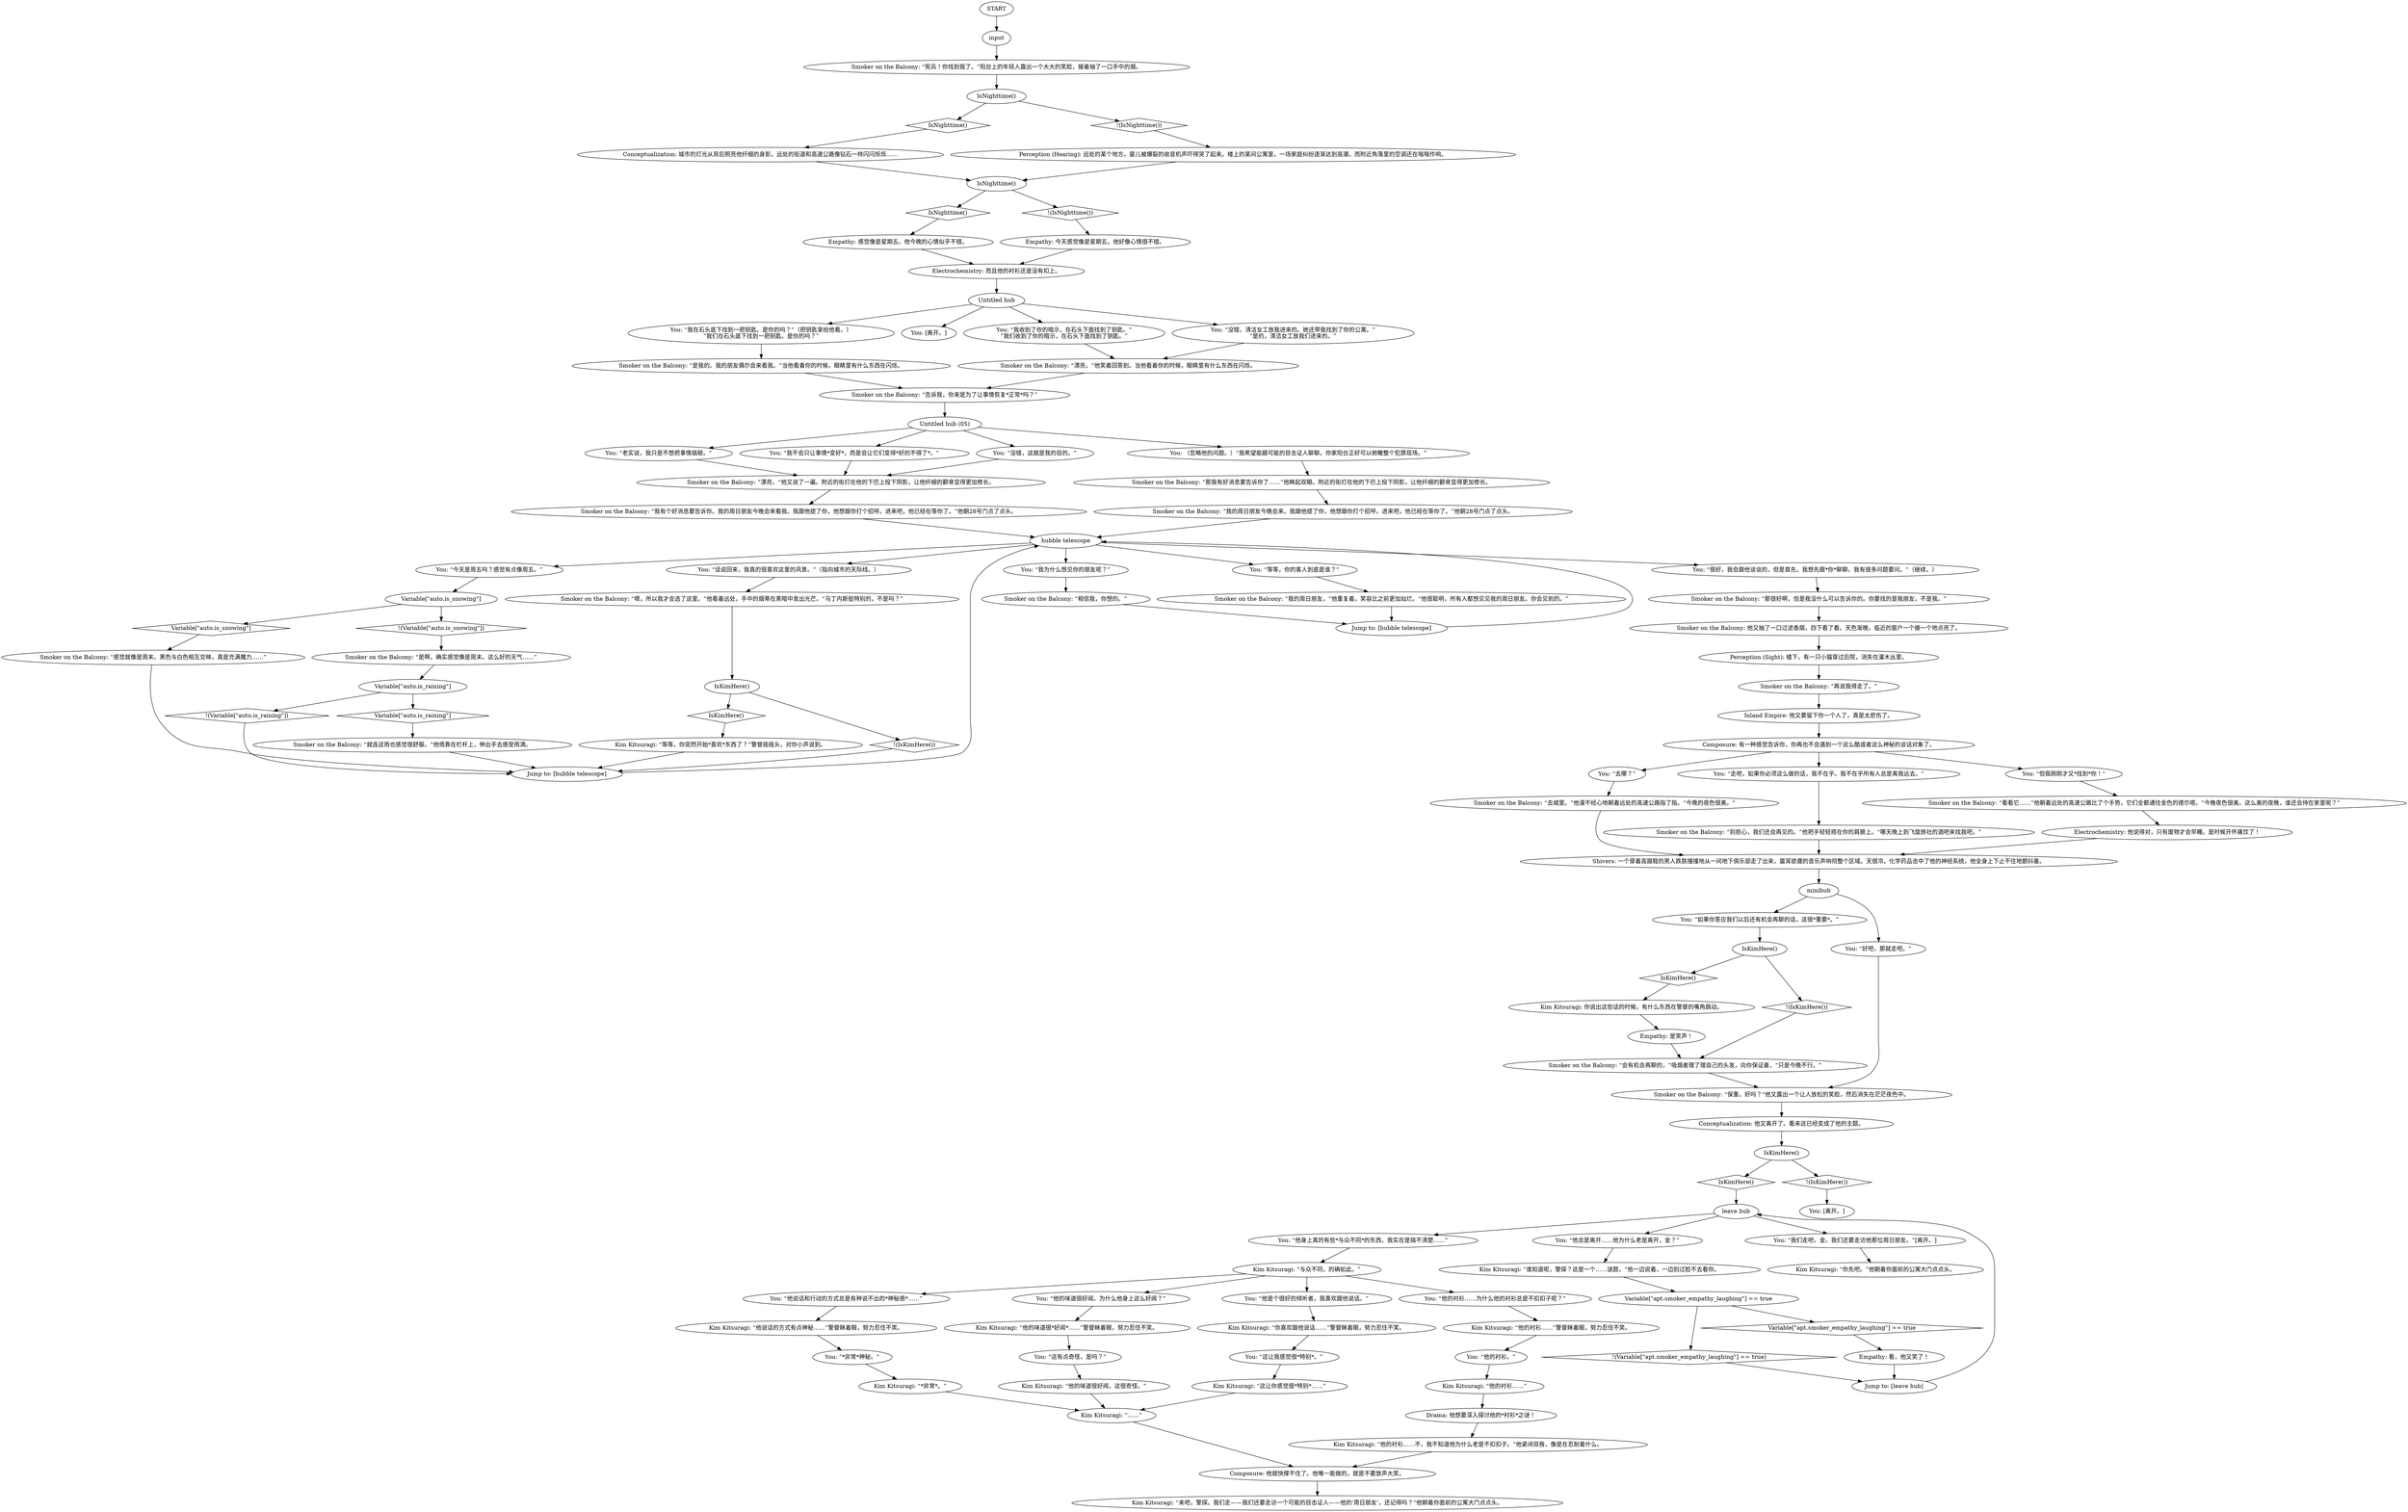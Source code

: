 # APT / SMOKER ON THE BALCONY
# Second meeting with the smoker on the balcony -- he's standing right in front of his apartment door, smoking.
# ==================================================
digraph G {
	  0 [label="START"];
	  1 [label="input"];
	  2 [label="You: “没错，这就是我的目的。”"];
	  3 [label="Smoker on the Balcony: “我有个好消息要告诉你。我的周日朋友今晚会来看我。我跟他提了你，他想跟你打个招呼。进来吧，他已经在等你了。”他朝28号门点了点头。"];
	  4 [label="You: “我在石头底下找到一把钥匙。是你的吗？”（把钥匙拿给他看。）\n“我们在石头底下找到一把钥匙。是你的吗？”"];
	  5 [label="hubble telescope"];
	  6 [label="You: “这让我感觉很*特别*。”"];
	  7 [label="You: “*非常*神秘。”"];
	  8 [label="Conceptualization: 城市的灯光从背后照亮他纤细的身影，远处的街道和高速公路像钻石一样闪闪烁烁……"];
	  9 [label="You: “话说回来，我真的很喜欢这里的风景。”（指向城市的天际线。）"];
	  10 [label="IsNighttime()"];
	  11 [label="IsNighttime()", shape=diamond];
	  12 [label="!(IsNighttime())", shape=diamond];
	  13 [label="Jump to: [leave hub]"];
	  14 [label="Electrochemistry: 他说得对，只有废物才会早睡。是时候开怀痛饮了！"];
	  15 [label="Variable[\"auto.is_snowing\"]"];
	  16 [label="Variable[\"auto.is_snowing\"]", shape=diamond];
	  17 [label="!(Variable[\"auto.is_snowing\"])", shape=diamond];
	  18 [label="Smoker on the Balcony: “是我的。我的朋友偶尔会来看我。”当他看着你的时候，眼睛里有什么东西在闪烁。"];
	  19 [label="Empathy: 感觉像是星期五。他今晚的心情似乎不错。"];
	  20 [label="Kim Kitsuragi: “他的衬衫……”警督眯着眼，努力忍住不笑。"];
	  21 [label="Kim Kitsuragi: “……”"];
	  22 [label="You: “今天是周五吗？感觉有点像周五。”"];
	  23 [label="Smoker on the Balcony: “那很好啊，但是我没什么可以告诉你的。你要找的是我朋友，不是我。”"];
	  24 [label="Smoker on the Balcony: “宪兵！你找到我了。”阳台上的年轻人露出一个大大的笑脸，接着抽了一口手中的烟。"];
	  25 [label="Smoker on the Balcony: “漂亮，”他笑着回答到。当他看着你的时候，眼睛里有什么东西在闪烁。"];
	  26 [label="You: “他身上真的有些*与众不同*的东西，我实在是搞不清楚……”"];
	  27 [label="You: “但我刚刚才又*找到*你！”"];
	  28 [label="Smoker on the Balcony: “嗯，所以我才会选了这里。”他看着远处，手中的烟蒂在黑暗中发出光芒。“马丁内斯挺特别的，不是吗？”"];
	  29 [label="Empathy: 是笑声！"];
	  30 [label="Smoker on the Balcony: “是啊，确实感觉像是周末。这么好的天气……”"];
	  31 [label="Kim Kitsuragi: “等等，你突然开始*喜欢*东西了？”警督摇摇头，对你小声说到。"];
	  32 [label="Smoker on the Balcony: “我的周日朋友，”他重复着，笑容比之前更加灿烂。“他很聪明，所有人都想见见我的周日朋友。你会见到的。”"];
	  33 [label="You: “他说话和行动的方式总是有种说不出的*神秘感*……”"];
	  34 [label="You: “老实说，我只是不想把事情搞砸。”"];
	  35 [label="Smoker on the Balcony: “漂亮，”他又说了一遍。附近的街灯在他的下巴上投下阴影，让他纤细的颧骨显得更加修长。"];
	  36 [label="Kim Kitsuragi: “他的衬衫……”"];
	  37 [label="You: [离开。]"];
	  38 [label="Smoker on the Balcony: “会有机会再聊的，”吸烟者理了理自己的头发，向你保证着，“只是今晚不行。”"];
	  39 [label="Smoker on the Balcony: “相信我，你想的。”"];
	  40 [label="Variable[\"apt.smoker_empathy_laughing\"] == true"];
	  41 [label="Variable[\"apt.smoker_empathy_laughing\"] == true", shape=diamond];
	  42 [label="!(Variable[\"apt.smoker_empathy_laughing\"] == true)", shape=diamond];
	  43 [label="Kim Kitsuragi: “与众不同，的确如此。”"];
	  44 [label="You: “他的衬衫……为什么他的衬衫总是不扣扣子呢？”"];
	  45 [label="Kim Kitsuragi: “你先吧。”他朝着你面前的公寓大门点点头。"];
	  47 [label="Kim Kitsuragi: “*非常*。”"];
	  48 [label="Kim Kitsuragi: “谁知道呢，警探？这是一个……谜题，”他一边说着，一边别过脸不去看你。"];
	  49 [label="Smoker on the Balcony: “看看它……”他朝着远处的高速公路比了个手势，它们全都通往金色的德尔塔。“今晚夜色很美。这么美的夜晚，谁还会待在家里呢？”"];
	  50 [label="IsKimHere()"];
	  51 [label="IsKimHere()", shape=diamond];
	  52 [label="!(IsKimHere())", shape=diamond];
	  53 [label="You: “我不会只让事情*变好*，而是会让它们变得*好的不得了*。”"];
	  54 [label="Smoker on the Balcony: “那我有好消息要告诉你了……”他眯起双眼。附近的街灯在他的下巴上投下阴影，让他纤细的颧骨显得更加修长。"];
	  55 [label="Smoker on the Balcony: “保重，好吗？”他又露出一个让人放松的笑脸，然后消失在茫茫夜色中。"];
	  56 [label="Kim Kitsuragi: “他的味道很*好闻*……”警督眯着眼，努力忍住不笑。"];
	  57 [label="Jump to: [hubble telescope]"];
	  58 [label="IsKimHere()"];
	  59 [label="IsKimHere()", shape=diamond];
	  60 [label="!(IsKimHere())", shape=diamond];
	  61 [label="Smoker on the Balcony: “再说我得走了。”"];
	  62 [label="You: “去哪？”"];
	  63 [label="You: “他的味道很好闻。为什么他身上这么好闻？”"];
	  64 [label="Kim Kitsuragi: “来吧，警探。我们走——我们还要走访一个可能的目击证人——他的‘周日朋友’，还记得吗？”他朝着你面前的公寓大门点点头。"];
	  65 [label="Kim Kitsuragi: “他的衬衫……不，我不知道他为什么老是不扣扣子。”他紧闭双唇，像是在忍耐着什么。"];
	  66 [label="Empathy: 今天感觉像是星期五。他好像心情很不错。"];
	  67 [label="You: “很好，我会跟他谈谈的，但是首先，我想先跟*你*聊聊。我有很多问题要问。”（继续。）"];
	  68 [label="Perception (Hearing): 远处的某个地方，婴儿被爆裂的收音机声吓得哭了起来。楼上的某间公寓里，一场家庭纠纷逐渐达到高潮，而附近角落里的空调还在嗡嗡作响。"];
	  69 [label="leave hub"];
	  70 [label="Jump to: [hubble telescope]"];
	  71 [label="Composure: 他就快撑不住了。他唯一能做的，就是不要放声大笑。"];
	  72 [label="You: “如果你答应我们以后还有机会再聊的话，这很*重要*。”"];
	  73 [label="Drama: 他想要深入探讨他的*衬衫*之谜！"];
	  74 [label="Untitled hub"];
	  75 [label="IsKimHere()"];
	  76 [label="IsKimHere()", shape=diamond];
	  77 [label="!(IsKimHere())", shape=diamond];
	  78 [label="minihub"];
	  79 [label="Smoker on the Balcony: “别担心，我们还会再见的。”他把手轻轻搭在你的肩膀上。“哪天晚上到飞旋旅社的酒吧来找我吧。”"];
	  80 [label="You: “我为什么想见你的朋友呢？”"];
	  81 [label="Smoker on the Balcony: “告诉我，你来是为了让事情恢复*正常*吗？”"];
	  82 [label="Conceptualization: 他又离开了。看来这已经变成了他的主题。"];
	  83 [label="You: “我们走吧，金。我们还要走访他那位周日朋友。”[离开。]"];
	  84 [label="Empathy: 看，他又笑了！"];
	  85 [label="Smoker on the Balcony: “就连这雨也感觉很舒服。”他倚靠在栏杆上，伸出手去感受雨滴。"];
	  86 [label="IsNighttime()"];
	  87 [label="IsNighttime()", shape=diamond];
	  88 [label="!(IsNighttime())", shape=diamond];
	  89 [label="Smoker on the Balcony: “去城里。”他漫不经心地朝着远处的高速公路指了指。“今晚的夜色很美。”"];
	  90 [label="Shivers: 一个穿着高跟鞋的男人跌跌撞撞地从一间地下俱乐部走了出来，震耳欲聋的音乐声响彻整个区域。天很冷，化学药品击中了他的神经系统，他全身上下止不住地颤抖着。"];
	  91 [label="Kim Kitsuragi: “他说话的方式有点神秘……”警督眯着眼，努力忍住不笑。"];
	  92 [label="You: [离开。]"];
	  93 [label="You: “好吧，那就走吧。”"];
	  94 [label="Smoker on the Balcony: 他又抽了一口过滤香烟，四下看了看。天色渐晚，临近的窗户一个接一个地点亮了。"];
	  95 [label="Untitled hub (05)"];
	  96 [label="You: “他是个很好的倾听者，我喜欢跟他说话。”"];
	  97 [label="You: “他总是离开……他为什么老是离开，金？”"];
	  98 [label="Kim Kitsuragi: 你说出这些话的时候，有什么东西在警督的嘴角跳动。"];
	  99 [label="You: “我收到了你的暗示，在石头下面找到了钥匙。”\n“我们收到了你的暗示，在石头下面找到了钥匙。”"];
	  100 [label="You: “等等，你的客人到底是谁？”"];
	  101 [label="You: “没错，清洁女工放我进来的。她还带我找到了你的公寓。”\n“是的，清洁女工放我们进来的。”"];
	  102 [label="Electrochemistry: 而且他的衬衫还是没有扣上。"];
	  103 [label="You: “走吧，如果你必须这么做的话，我不在乎。我不在乎所有人总是离我远去。”"];
	  104 [label="Composure: 有一种感觉告诉你，你再也不会遇到一个这么酷或者这么神秘的谈话对象了。"];
	  105 [label="Smoker on the Balcony: “我的周日朋友今晚会来。我跟他提了你，他想跟你打个招呼。进来吧，他已经在等你了。”他朝28号门点了点头。"];
	  106 [label="Kim Kitsuragi: “你喜欢跟他说话……”警督眯着眼，努力忍住不笑。"];
	  107 [label="Kim Kitsuragi: “他的味道很好闻，这很奇怪。”"];
	  108 [label="Inland Empire: 他又要留下你一个人了，真是太悲伤了。"];
	  109 [label="You: （忽略他的问题。）“我希望能跟可能的目击证人聊聊。你家阳台正好可以俯瞰整个犯罪现场。”"];
	  110 [label="Variable[\"auto.is_raining\"]"];
	  111 [label="Variable[\"auto.is_raining\"]", shape=diamond];
	  112 [label="!(Variable[\"auto.is_raining\"])", shape=diamond];
	  113 [label="You: “他的衬衫。”"];
	  114 [label="Kim Kitsuragi: “这让你感觉很*特别*……”"];
	  115 [label="You: “这有点奇怪，是吗？”"];
	  116 [label="Perception (Sight): 楼下，有一只小猫穿过后院，消失在灌木丛里。"];
	  117 [label="Smoker on the Balcony: “感觉就像是周末。黑色与白色相互交映，真是充满魔力……”"];
	  0 -> 1
	  1 -> 24
	  2 -> 35
	  3 -> 5
	  4 -> 18
	  5 -> 67
	  5 -> 100
	  5 -> 9
	  5 -> 80
	  5 -> 22
	  6 -> 114
	  7 -> 47
	  8 -> 10
	  9 -> 28
	  10 -> 11
	  10 -> 12
	  11 -> 19
	  12 -> 66
	  13 -> 69
	  14 -> 90
	  15 -> 16
	  15 -> 17
	  16 -> 117
	  17 -> 30
	  18 -> 81
	  19 -> 102
	  20 -> 113
	  21 -> 71
	  22 -> 15
	  23 -> 94
	  24 -> 86
	  25 -> 81
	  26 -> 43
	  27 -> 49
	  28 -> 58
	  29 -> 38
	  30 -> 110
	  31 -> 70
	  32 -> 57
	  33 -> 91
	  34 -> 35
	  35 -> 3
	  36 -> 73
	  38 -> 55
	  39 -> 57
	  40 -> 41
	  40 -> 42
	  41 -> 84
	  42 -> 13
	  43 -> 96
	  43 -> 33
	  43 -> 44
	  43 -> 63
	  44 -> 20
	  47 -> 21
	  48 -> 40
	  49 -> 14
	  50 -> 51
	  50 -> 52
	  51 -> 69
	  52 -> 37
	  53 -> 35
	  54 -> 105
	  55 -> 82
	  56 -> 115
	  57 -> 5
	  58 -> 59
	  58 -> 60
	  59 -> 31
	  60 -> 70
	  61 -> 108
	  62 -> 89
	  63 -> 56
	  65 -> 71
	  66 -> 102
	  67 -> 23
	  68 -> 10
	  69 -> 97
	  69 -> 26
	  69 -> 83
	  70 -> 5
	  71 -> 64
	  72 -> 75
	  73 -> 65
	  74 -> 99
	  74 -> 4
	  74 -> 101
	  74 -> 92
	  75 -> 76
	  75 -> 77
	  76 -> 98
	  77 -> 38
	  78 -> 72
	  78 -> 93
	  79 -> 90
	  80 -> 39
	  81 -> 95
	  82 -> 50
	  83 -> 45
	  84 -> 13
	  85 -> 70
	  86 -> 88
	  86 -> 87
	  87 -> 8
	  88 -> 68
	  89 -> 90
	  90 -> 78
	  91 -> 7
	  93 -> 55
	  94 -> 116
	  95 -> 2
	  95 -> 109
	  95 -> 34
	  95 -> 53
	  96 -> 106
	  97 -> 48
	  98 -> 29
	  99 -> 25
	  100 -> 32
	  101 -> 25
	  102 -> 74
	  103 -> 79
	  104 -> 27
	  104 -> 62
	  104 -> 103
	  105 -> 5
	  106 -> 6
	  107 -> 21
	  108 -> 104
	  109 -> 54
	  110 -> 112
	  110 -> 111
	  111 -> 85
	  112 -> 70
	  113 -> 36
	  114 -> 21
	  115 -> 107
	  116 -> 61
	  117 -> 70
}

